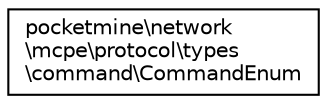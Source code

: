 digraph "Graphical Class Hierarchy"
{
 // INTERACTIVE_SVG=YES
 // LATEX_PDF_SIZE
  edge [fontname="Helvetica",fontsize="10",labelfontname="Helvetica",labelfontsize="10"];
  node [fontname="Helvetica",fontsize="10",shape=record];
  rankdir="LR";
  Node0 [label="pocketmine\\network\l\\mcpe\\protocol\\types\l\\command\\CommandEnum",height=0.2,width=0.4,color="black", fillcolor="white", style="filled",URL="$df/dc3/classpocketmine_1_1network_1_1mcpe_1_1protocol_1_1types_1_1command_1_1_command_enum.html",tooltip=" "];
}

